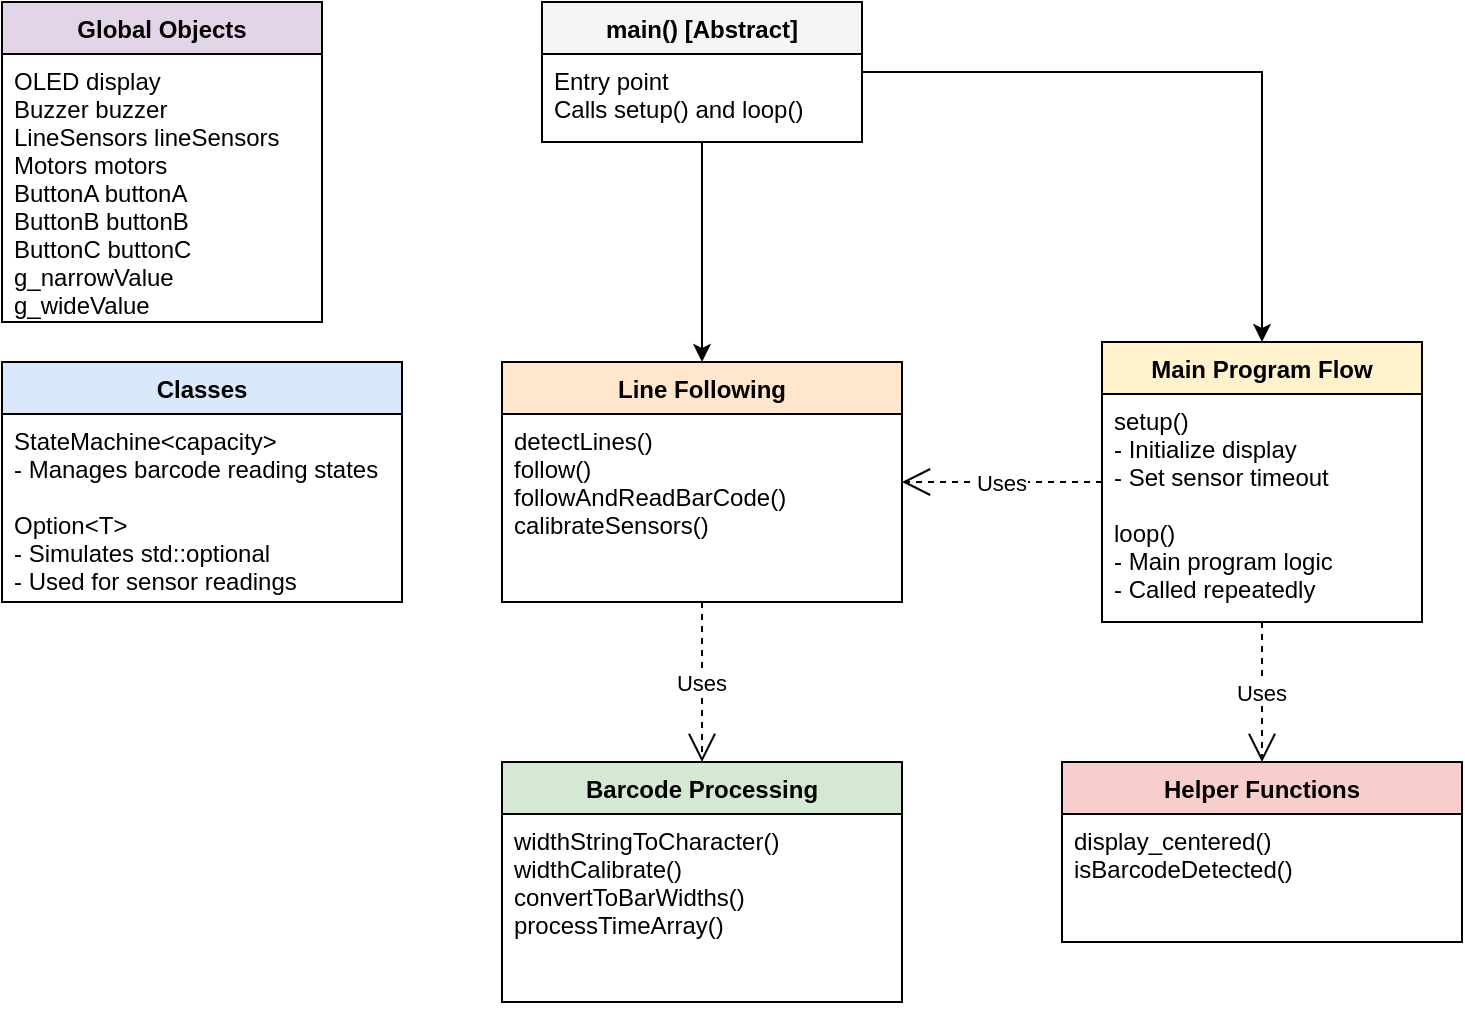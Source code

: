 <mxfile>
    <diagram id="C5RBs43oDa-KdzZeNtuy" name="Code Structure">
        <mxGraphModel dx="945" dy="611" grid="1" gridSize="10" guides="1" tooltips="1" connect="1" arrows="1" fold="1" page="1" pageScale="1" pageWidth="1600" pageHeight="900" background="none" math="0" shadow="0">
            <root>
                <mxCell id="WIyWlLk6GJQsqaUBKTNV-0"/>
                <mxCell id="WIyWlLk6GJQsqaUBKTNV-1" parent="WIyWlLk6GJQsqaUBKTNV-0"/>
                <mxCell id="main" value="main() [Abstract]" style="swimlane;fontStyle=1;align=center;verticalAlign=top;childLayout=stackLayout;horizontal=1;startSize=26;horizontalStack=0;resizeParent=1;resizeParentMax=0;resizeLast=0;collapsible=1;marginBottom=0;fillColor=#f5f5f5;fontColor=#000000;" vertex="1" parent="WIyWlLk6GJQsqaUBKTNV-1">
                    <mxGeometry x="650" y="100" width="160" height="70" as="geometry"/>
                </mxCell>
                <mxCell id="mainDesc" value="Entry point&#10;Calls setup() and loop()" style="text;strokeColor=none;fillColor=none;align=left;verticalAlign=top;spacingLeft=4;spacingRight=4;overflow=hidden;rotatable=0;points=[[0,0.5],[1,0.5]];portConstraint=eastwest;" vertex="1" parent="main">
                    <mxGeometry y="26" width="160" height="44" as="geometry"/>
                </mxCell>
                <mxCell id="globals" value="Global Objects" style="swimlane;fontStyle=1;align=center;verticalAlign=top;childLayout=stackLayout;horizontal=1;startSize=26;horizontalStack=0;resizeParent=1;resizeParentMax=0;resizeLast=0;collapsible=1;marginBottom=0;fillColor=#e1d5e7;fontColor=#000000;" vertex="1" parent="WIyWlLk6GJQsqaUBKTNV-1">
                    <mxGeometry x="380" y="100" width="160" height="160" as="geometry"/>
                </mxCell>
                <mxCell id="globalsContent" value="OLED display&#10;Buzzer buzzer&#10;LineSensors lineSensors&#10;Motors motors&#10;ButtonA buttonA&#10;ButtonB buttonB&#10;ButtonC buttonC&#10;g_narrowValue&#10;g_wideValue" style="text;strokeColor=none;fillColor=none;align=left;verticalAlign=top;spacingLeft=4;spacingRight=4;overflow=hidden;rotatable=0;points=[[0,0.5],[1,0.5]];portConstraint=eastwest;" vertex="1" parent="globals">
                    <mxGeometry y="26" width="160" height="134" as="geometry"/>
                </mxCell>
                <mxCell id="classes" value="Classes" style="swimlane;fontStyle=1;align=center;verticalAlign=top;childLayout=stackLayout;horizontal=1;startSize=26;horizontalStack=0;resizeParent=1;resizeParentMax=0;resizeLast=0;collapsible=1;marginBottom=0;fillColor=#dae8fc;fontColor=#000000;" vertex="1" parent="WIyWlLk6GJQsqaUBKTNV-1">
                    <mxGeometry x="380" y="280" width="200" height="120" as="geometry"/>
                </mxCell>
                <mxCell id="classesContent" value="StateMachine&lt;capacity&gt;&#10;- Manages barcode reading states&#10;&#10;Option&lt;T&gt;&#10;- Simulates std::optional&#10;- Used for sensor readings" style="text;strokeColor=none;fillColor=none;align=left;verticalAlign=top;spacingLeft=4;spacingRight=4;overflow=hidden;rotatable=0;points=[[0,0.5],[1,0.5]];portConstraint=eastwest;" vertex="1" parent="classes">
                    <mxGeometry y="26" width="200" height="94" as="geometry"/>
                </mxCell>
                <mxCell id="barcode" value="Barcode Processing" style="swimlane;fontStyle=1;align=center;verticalAlign=top;childLayout=stackLayout;horizontal=1;startSize=26;horizontalStack=0;resizeParent=1;resizeParentMax=0;resizeLast=0;collapsible=1;marginBottom=0;fillColor=#d5e8d4;fontColor=#000000;" vertex="1" parent="WIyWlLk6GJQsqaUBKTNV-1">
                    <mxGeometry x="630" y="480" width="200" height="120" as="geometry"/>
                </mxCell>
                <mxCell id="barcodeContent" value="widthStringToCharacter()&#10;widthCalibrate()&#10;convertToBarWidths()&#10;processTimeArray()" style="text;strokeColor=none;fillColor=none;align=left;verticalAlign=top;spacingLeft=4;spacingRight=4;overflow=hidden;rotatable=0;points=[[0,0.5],[1,0.5]];portConstraint=eastwest;" vertex="1" parent="barcode">
                    <mxGeometry y="26" width="200" height="94" as="geometry"/>
                </mxCell>
                <mxCell id="linefollow" value="Line Following" style="swimlane;fontStyle=1;align=center;verticalAlign=top;childLayout=stackLayout;horizontal=1;startSize=26;horizontalStack=0;resizeParent=1;resizeParentMax=0;resizeLast=0;collapsible=1;marginBottom=0;fillColor=#ffe6cc;fontColor=#000000;" vertex="1" parent="WIyWlLk6GJQsqaUBKTNV-1">
                    <mxGeometry x="630" y="280" width="200" height="120" as="geometry"/>
                </mxCell>
                <mxCell id="linefollowContent" value="detectLines()&#10;follow()&#10;followAndReadBarCode()&#10;calibrateSensors()" style="text;strokeColor=none;fillColor=none;align=left;verticalAlign=top;spacingLeft=4;spacingRight=4;overflow=hidden;rotatable=0;points=[[0,0.5],[1,0.5]];portConstraint=eastwest;" vertex="1" parent="linefollow">
                    <mxGeometry y="26" width="200" height="94" as="geometry"/>
                </mxCell>
                <mxCell id="mainflow" value="Main Program Flow" style="swimlane;fontStyle=1;align=center;verticalAlign=top;childLayout=stackLayout;horizontal=1;startSize=26;horizontalStack=0;resizeParent=1;resizeParentMax=0;resizeLast=0;collapsible=1;marginBottom=0;fillColor=#fff2cc;fontColor=#000000;" vertex="1" parent="WIyWlLk6GJQsqaUBKTNV-1">
                    <mxGeometry x="930" y="270" width="160" height="140" as="geometry"/>
                </mxCell>
                <mxCell id="mainflowContent" value="setup()&#10;- Initialize display&#10;- Set sensor timeout&#10;&#10;loop()&#10;- Main program logic&#10;- Called repeatedly" style="text;strokeColor=none;fillColor=none;align=left;verticalAlign=top;spacingLeft=4;spacingRight=4;overflow=hidden;rotatable=0;points=[[0,0.5],[1,0.5]];portConstraint=eastwest;" vertex="1" parent="mainflow">
                    <mxGeometry y="26" width="160" height="114" as="geometry"/>
                </mxCell>
                <mxCell id="flow1" value="" style="endArrow=classic;html=1;exitX=0.5;exitY=1;entryX=0.5;entryY=0;rounded=0;" edge="1" parent="WIyWlLk6GJQsqaUBKTNV-1" source="main" target="linefollow">
                    <mxGeometry width="50" height="50" relative="1" as="geometry"/>
                </mxCell>
                <mxCell id="flow2" value="" style="endArrow=classic;html=1;exitX=1;exitY=0.5;entryX=0.5;entryY=0;rounded=0;" edge="1" parent="WIyWlLk6GJQsqaUBKTNV-1" source="main" target="mainflow">
                    <mxGeometry width="50" height="50" relative="1" as="geometry">
                        <Array as="points">
                            <mxPoint x="1010" y="135"/>
                        </Array>
                    </mxGeometry>
                </mxCell>
                <mxCell id="helpers" value="Helper Functions" style="swimlane;fontStyle=1;align=center;verticalAlign=top;childLayout=stackLayout;horizontal=1;startSize=26;horizontalStack=0;resizeParent=1;resizeParentMax=0;resizeLast=0;collapsible=1;marginBottom=0;fillColor=#f8cecc;fontColor=#000000;" vertex="1" parent="WIyWlLk6GJQsqaUBKTNV-1">
                    <mxGeometry x="910" y="480" width="200" height="90" as="geometry"/>
                </mxCell>
                <mxCell id="helpersContent" value="display_centered()&#10;isBarcodeDetected()" style="text;strokeColor=none;fillColor=none;align=left;verticalAlign=top;spacingLeft=4;spacingRight=4;overflow=hidden;rotatable=0;points=[[0,0.5],[1,0.5]];portConstraint=eastwest;" vertex="1" parent="helpers">
                    <mxGeometry y="26" width="200" height="64" as="geometry"/>
                </mxCell>
                <mxCell id="dep1" value="Uses" style="endArrow=open;endSize=12;dashed=1;" edge="1" parent="WIyWlLk6GJQsqaUBKTNV-1" source="linefollow" target="barcode">
                    <mxGeometry width="160" relative="1" as="geometry"/>
                </mxCell>
                <mxCell id="dep2" value="Uses" style="endArrow=open;endSize=12;dashed=1;" edge="1" parent="WIyWlLk6GJQsqaUBKTNV-1" source="mainflow" target="linefollow">
                    <mxGeometry width="160" relative="1" as="geometry"/>
                </mxCell>
                <mxCell id="dep3" value="Uses" style="endArrow=open;endSize=12;dashed=1;" edge="1" parent="WIyWlLk6GJQsqaUBKTNV-1" source="mainflow" target="helpers">
                    <mxGeometry width="160" relative="1" as="geometry"/>
                </mxCell>
            </root>
        </mxGraphModel>
    </diagram>
</mxfile>